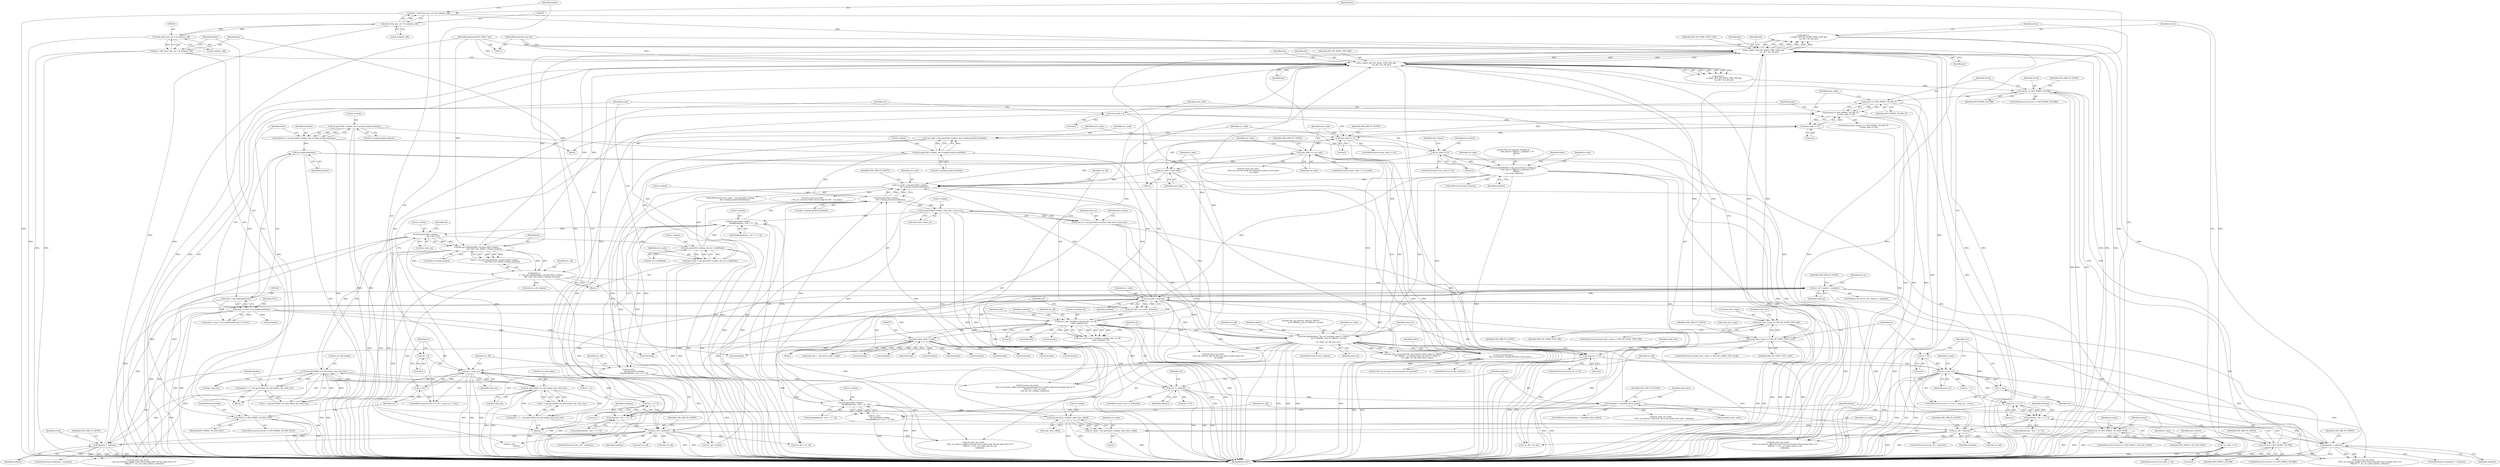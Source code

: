 digraph "0_sleuthkit_114cd3d0aac8bd1aeaf4b33840feb0163d342d5b@integer" {
"1000626" [label="(Call,retval =\n                    a_cb(hfs, HFS_BT_NODE_TYPE_LEAF, key,\n                    cur_off + rec_off, ptr))"];
"1000628" [label="(Call,a_cb(hfs, HFS_BT_NODE_TYPE_LEAF, key,\n                    cur_off + rec_off, ptr))"];
"1000401" [label="(Call,a_cb(hfs, HFS_BT_NODE_TYPE_IDX, key,\n                    cur_off + rec_off, ptr))"];
"1000438" [label="(Call,hfs_get_idxkeylen(hfs, tsk_getu16(fs->endian,\n                            key->key_len), &(hfs->catalog_header)))"];
"1000113" [label="(MethodParameterIn,HFS_INFO * hfs)"];
"1000440" [label="(Call,tsk_getu16(fs->endian,\n                            key->key_len))"];
"1000328" [label="(Call,tsk_getu16(fs->endian,\n                    &node[nodesize - (rec + 1) * 2]))"];
"1000274" [label="(Call,tsk_getu16(fs->endian, node_desc->num_rec))"];
"1000201" [label="(Call,tsk_getu32(fs->endian,\n                hfs->catalog_header.totalNodes))"];
"1000156" [label="(Call,tsk_getu32(fs->endian, hfs->catalog_header.rootNode))"];
"1000134" [label="(Call,tsk_getu16(fs->endian, hfs->catalog_header.nodesize))"];
"1000555" [label="(Call,tsk_getu16(fs->endian,\n                    &node[nodesize - (rec + 1) * 2]))"];
"1000486" [label="(Call,tsk_getu32(fs->endian, idx_rec->childNode))"];
"1000666" [label="(Call,tsk_getu32(fs->endian, node_desc->flink))"];
"1000373" [label="(Call,tsk_getu16(hfs->fs_info.endian, key->key_len))"];
"1000600" [label="(Call,tsk_getu16(hfs->fs_info.endian, key->key_len))"];
"1000301" [label="(Call,node_desc->type == HFS_BT_NODE_TYPE_IDX)"];
"1000532" [label="(Call,node_desc->type == HFS_BT_NODE_TYPE_LEAF)"];
"1000361" [label="(Call,key = (hfs_btree_key_cat *) & node[rec_off])"];
"1000363" [label="(Call,(hfs_btree_key_cat *) & node[rec_off])"];
"1000590" [label="(Call,(hfs_btree_key_cat *) & node[rec_off])"];
"1000283" [label="(Call,tsk_fprintf(stderr, \"hfs_cat_traverse: node %\" PRIu32\n                \" @ %\" PRIu64 \" has %\" PRIu16 \" records\n\",\n                cur_node, cur_off, num_rec))"];
"1000181" [label="(Call,tsk_fprintf(stderr, \"hfs_cat_traverse: starting at \"\n            \"root node %\" PRIu32 \"; nodesize = %\"\n            PRIu16 \"\n\", cur_node, nodesize))"];
"1000166" [label="(Call,cur_node == 0)"];
"1000154" [label="(Call,cur_node = tsk_getu32(fs->endian, hfs->catalog_header.rootNode))"];
"1000149" [label="(Call,tsk_malloc(nodesize))"];
"1000132" [label="(Call,nodesize = tsk_getu16(fs->endian, hfs->catalog_header.nodesize))"];
"1000683" [label="(Call,tsk_fprintf(stderr,\n                        \"hfs_cat_traverse: moving forward to next leaf\"))"];
"1000222" [label="(Call,cur_node * nodesize)"];
"1000199" [label="(Call,cur_node > tsk_getu32(fs->endian,\n                hfs->catalog_header.totalNodes))"];
"1000527" [label="(Call,cur_node = next_node)"];
"1000514" [label="(Call,next_node == cur_node)"];
"1000500" [label="(Call,next_node == 0)"];
"1000308" [label="(Call,next_node = 0)"];
"1000428" [label="(Call,next_node == 0)"];
"1000484" [label="(Call,next_node = tsk_getu32(fs->endian, idx_rec->childNode))"];
"1000674" [label="(Call,cur_node == 0)"];
"1000664" [label="(Call,cur_node = tsk_getu32(fs->endian, node_desc->flink))"];
"1000253" [label="(Call,nodesize < sizeof(hfs_btree_node))"];
"1000236" [label="(Call,cnt != nodesize)"];
"1000225" [label="(Call,cnt = tsk_fs_attr_read(hfs->catalog_attr, cur_off,\n            node, nodesize, 0))"];
"1000227" [label="(Call,tsk_fs_attr_read(hfs->catalog_attr, cur_off,\n            node, nodesize, 0))"];
"1000220" [label="(Call,cur_off = cur_node * nodesize)"];
"1000145" [label="(Call,node = (char *) tsk_malloc(nodesize))"];
"1000147" [label="(Call,(char *) tsk_malloc(nodesize))"];
"1000269" [label="(Call,(hfs_btree_node *) node)"];
"1000610" [label="(Call,(keylen) > nodesize)"];
"1000596" [label="(Call,keylen = 2 + tsk_getu16(hfs->fs_info.endian, key->key_len))"];
"1000570" [label="(Call,rec_off > nodesize)"];
"1000553" [label="(Call,rec_off =\n                    tsk_getu16(fs->endian,\n                    &node[nodesize - (rec + 1) * 2]))"];
"1000562" [label="(Call,nodesize - (rec + 1) * 2)"];
"1000564" [label="(Call,(rec + 1) * 2)"];
"1000543" [label="(Call,rec < num_rec)"];
"1000546" [label="(Call,++rec)"];
"1000540" [label="(Call,rec = 0)"];
"1000290" [label="(Call,num_rec == 0)"];
"1000272" [label="(Call,num_rec = tsk_getu16(fs->endian, node_desc->num_rec))"];
"1000452" [label="(Call,rec_off + keylen > nodesize)"];
"1000343" [label="(Call,rec_off > nodesize)"];
"1000326" [label="(Call,rec_off =\n                    tsk_getu16(fs->endian,\n                    &node[nodesize - (rec + 1) * 2]))"];
"1000335" [label="(Call,nodesize - (rec + 1) * 2)"];
"1000383" [label="(Call,(keylen) > nodesize)"];
"1000369" [label="(Call,keylen = 2 + tsk_getu16(hfs->fs_info.endian, key->key_len))"];
"1000337" [label="(Call,(rec + 1) * 2)"];
"1000316" [label="(Call,rec < num_rec)"];
"1000319" [label="(Call,++rec)"];
"1000313" [label="(Call,rec = 0)"];
"1000434" [label="(Call,keylen =\n                        2 + hfs_get_idxkeylen(hfs, tsk_getu16(fs->endian,\n                            key->key_len), &(hfs->catalog_header)))"];
"1000115" [label="(MethodParameterIn,void *ptr)"];
"1000588" [label="(Call,key = (hfs_btree_key_cat *) & node[rec_off])"];
"1000637" [label="(Call,retval == HFS_BTREE_CB_LEAF_STOP)"];
"1000647" [label="(Call,retval == HFS_BTREE_CB_ERR)"];
"1000410" [label="(Call,retval == HFS_BTREE_CB_ERR)"];
"1000425" [label="(Call,retval == HFS_BTREE_CB_IDX_LT)"];
"1000424" [label="(Call,(retval == HFS_BTREE_CB_IDX_LT)\n                    || (next_node == 0))"];
"1000494" [label="(Call,retval == HFS_BTREE_CB_IDX_EQGT)"];
"1000205" [label="(Call,hfs->catalog_header.totalNodes)"];
"1000637" [label="(Call,retval == HFS_BTREE_CB_LEAF_STOP)"];
"1000661" [label="(Identifier,is_done)"];
"1000287" [label="(Identifier,cur_off)"];
"1000600" [label="(Call,tsk_getu16(hfs->fs_info.endian, key->key_len))"];
"1000592" [label="(Call,& node[rec_off])"];
"1000570" [label="(Call,rec_off > nodesize)"];
"1000333" [label="(Call,node[nodesize - (rec + 1) * 2])"];
"1000227" [label="(Call,tsk_fs_attr_read(hfs->catalog_attr, cur_off,\n            node, nodesize, 0))"];
"1000609" [label="(ControlStructure,if ((keylen) > nodesize))"];
"1000673" [label="(ControlStructure,if (cur_node == 0))"];
"1000316" [label="(Call,rec < num_rec)"];
"1000185" [label="(Identifier,nodesize)"];
"1000440" [label="(Call,tsk_getu16(fs->endian,\n                            key->key_len))"];
"1000369" [label="(Call,keylen = 2 + tsk_getu16(hfs->fs_info.endian, key->key_len))"];
"1000429" [label="(Identifier,next_node)"];
"1000315" [label="(Literal,0)"];
"1000701" [label="(Call,free(node))"];
"1000664" [label="(Call,cur_node = tsk_getu32(fs->endian, node_desc->flink))"];
"1000499" [label="(ControlStructure,if (next_node == 0))"];
"1000615" [label="(Identifier,TSK_ERR_FS_GENFS)"];
"1000425" [label="(Call,retval == HFS_BTREE_CB_IDX_LT)"];
"1000556" [label="(Call,fs->endian)"];
"1000155" [label="(Identifier,cur_node)"];
"1000373" [label="(Call,tsk_getu16(hfs->fs_info.endian, key->key_len))"];
"1000465" [label="(Call,(int) rec_off)"];
"1000345" [label="(Identifier,nodesize)"];
"1000320" [label="(Identifier,rec)"];
"1000542" [label="(Literal,0)"];
"1000328" [label="(Call,tsk_getu16(fs->endian,\n                    &node[nodesize - (rec + 1) * 2]))"];
"1000395" [label="(Call,free(node))"];
"1000667" [label="(Call,fs->endian)"];
"1000562" [label="(Call,nodesize - (rec + 1) * 2)"];
"1000630" [label="(Identifier,HFS_BT_NODE_TYPE_LEAF)"];
"1000543" [label="(Call,rec < num_rec)"];
"1000679" [label="(Identifier,is_done)"];
"1000584" [label="(Call,free(node))"];
"1000357" [label="(Call,free(node))"];
"1000259" [label="(Identifier,TSK_ERR_FS_GENFS)"];
"1000569" [label="(ControlStructure,if (rec_off > nodesize))"];
"1000317" [label="(Identifier,rec)"];
"1000663" [label="(Block,)"];
"1000284" [label="(Identifier,stderr)"];
"1000631" [label="(Identifier,key)"];
"1000628" [label="(Call,a_cb(hfs, HFS_BT_NODE_TYPE_LEAF, key,\n                    cur_off + rec_off, ptr))"];
"1000536" [label="(Identifier,HFS_BT_NODE_TYPE_LEAF)"];
"1000404" [label="(Identifier,key)"];
"1000374" [label="(Call,hfs->fs_info.endian)"];
"1000705" [label="(MethodReturn,RET)"];
"1000305" [label="(Identifier,HFS_BT_NODE_TYPE_IDX)"];
"1000272" [label="(Call,num_rec = tsk_getu16(fs->endian, node_desc->num_rec))"];
"1000281" [label="(ControlStructure,if (tsk_verbose))"];
"1000555" [label="(Call,tsk_getu16(fs->endian,\n                    &node[nodesize - (rec + 1) * 2]))"];
"1000568" [label="(Literal,2)"];
"1000295" [label="(Identifier,TSK_ERR_FS_GENFS)"];
"1000290" [label="(Call,num_rec == 0)"];
"1000363" [label="(Call,(hfs_btree_key_cat *) & node[rec_off])"];
"1000248" [label="(Call,free(node))"];
"1000329" [label="(Call,fs->endian)"];
"1000572" [label="(Identifier,nodesize)"];
"1000646" [label="(ControlStructure,if (retval == HFS_BTREE_CB_ERR))"];
"1000291" [label="(Identifier,num_rec)"];
"1000690" [label="(Call,tsk_error_set_errstr(\"hfs_cat_traverse: btree node %\" PRIu32\n                \" (%\" PRIu64 \") is neither index nor leaf (%\" PRIu8 \")\",\n                cur_node, cur_off, node_desc->type))"];
"1000384" [label="(Identifier,keylen)"];
"1000498" [label="(ControlStructure,break;)"];
"1000385" [label="(Identifier,nodesize)"];
"1000273" [label="(Identifier,num_rec)"];
"1000632" [label="(Call,cur_off + rec_off)"];
"1000191" [label="(Identifier,is_done)"];
"1000547" [label="(Identifier,rec)"];
"1000481" [label="(Call,rec_off +\n                        keylen)"];
"1000147" [label="(Call,(char *) tsk_malloc(nodesize))"];
"1000167" [label="(Identifier,cur_node)"];
"1000157" [label="(Call,fs->endian)"];
"1000423" [label="(ControlStructure,if ((retval == HFS_BTREE_CB_IDX_LT)\n                    || (next_node == 0)))"];
"1000532" [label="(Call,node_desc->type == HFS_BT_NODE_TYPE_LEAF)"];
"1000300" [label="(ControlStructure,if (node_desc->type == HFS_BT_NODE_TYPE_IDX))"];
"1000539" [label="(ControlStructure,for (rec = 0; rec < num_rec; ++rec))"];
"1000529" [label="(Identifier,next_node)"];
"1000154" [label="(Call,cur_node = tsk_getu32(fs->endian, hfs->catalog_header.rootNode))"];
"1000464" [label="(Call,(int) rec_off + keylen)"];
"1000571" [label="(Identifier,rec_off)"];
"1000371" [label="(Call,2 + tsk_getu16(hfs->fs_info.endian, key->key_len))"];
"1000447" [label="(Call,&(hfs->catalog_header))"];
"1000336" [label="(Identifier,nodesize)"];
"1000254" [label="(Identifier,nodesize)"];
"1000676" [label="(Literal,0)"];
"1000548" [label="(Block,)"];
"1000647" [label="(Call,retval == HFS_BTREE_CB_ERR)"];
"1000501" [label="(Identifier,next_node)"];
"1000193" [label="(Block,)"];
"1000401" [label="(Call,a_cb(hfs, HFS_BT_NODE_TYPE_IDX, key,\n                    cur_off + rec_off, ptr))"];
"1000321" [label="(Block,)"];
"1000589" [label="(Identifier,key)"];
"1000689" [label="(Identifier,TSK_ERR_FS_GENFS)"];
"1000182" [label="(Identifier,stderr)"];
"1000565" [label="(Call,rec + 1)"];
"1000451" [label="(ControlStructure,if (rec_off + keylen > nodesize))"];
"1000253" [label="(Call,nodesize < sizeof(hfs_btree_node))"];
"1000441" [label="(Call,fs->endian)"];
"1000361" [label="(Call,key = (hfs_btree_key_cat *) & node[rec_off])"];
"1000236" [label="(Call,cnt != nodesize)"];
"1000682" [label="(Identifier,tsk_verbose)"];
"1000681" [label="(ControlStructure,if (tsk_verbose))"];
"1000527" [label="(Call,cur_node = next_node)"];
"1000296" [label="(Call,free(node))"];
"1000496" [label="(Identifier,HFS_BTREE_CB_IDX_EQGT)"];
"1000342" [label="(ControlStructure,if (rec_off > nodesize))"];
"1000113" [label="(MethodParameterIn,HFS_INFO * hfs)"];
"1000612" [label="(Identifier,nodesize)"];
"1000171" [label="(Identifier,tsk_verbose)"];
"1000225" [label="(Call,cnt = tsk_fs_attr_read(hfs->catalog_attr, cur_off,\n            node, nodesize, 0))"];
"1000622" [label="(Call,free(node))"];
"1000493" [label="(ControlStructure,if (retval == HFS_BTREE_CB_IDX_EQGT))"];
"1000655" [label="(Call,free(node))"];
"1000353" [label="(Call,(int) rec_off)"];
"1000187" [label="(Identifier,is_done)"];
"1000200" [label="(Identifier,cur_node)"];
"1000560" [label="(Call,node[nodesize - (rec + 1) * 2])"];
"1000444" [label="(Call,key->key_len)"];
"1000590" [label="(Call,(hfs_btree_key_cat *) & node[rec_off])"];
"1000642" [label="(Identifier,is_done)"];
"1000383" [label="(Call,(keylen) > nodesize)"];
"1000697" [label="(Call,free(node))"];
"1000267" [label="(Call,node_desc = (hfs_btree_node *) node)"];
"1000348" [label="(Identifier,TSK_ERR_FS_GENFS)"];
"1000635" [label="(Identifier,ptr)"];
"1000288" [label="(Identifier,num_rec)"];
"1000285" [label="(Literal,\"hfs_cat_traverse: node %\" PRIu32\n                \" @ %\" PRIu64 \" has %\" PRIu16 \" records\n\")"];
"1000337" [label="(Call,(rec + 1) * 2)"];
"1000494" [label="(Call,retval == HFS_BTREE_CB_IDX_EQGT)"];
"1000629" [label="(Identifier,hfs)"];
"1000150" [label="(Identifier,nodesize)"];
"1000160" [label="(Call,hfs->catalog_header.rootNode)"];
"1000326" [label="(Call,rec_off =\n                    tsk_getu16(fs->endian,\n                    &node[nodesize - (rec + 1) * 2]))"];
"1000232" [label="(Identifier,node)"];
"1000382" [label="(ControlStructure,if ((keylen) > nodesize))"];
"1000238" [label="(Identifier,nodesize)"];
"1000222" [label="(Call,cur_node * nodesize)"];
"1000165" [label="(ControlStructure,if (cur_node == 0))"];
"1000221" [label="(Identifier,cur_off)"];
"1000597" [label="(Identifier,keylen)"];
"1000199" [label="(Call,cur_node > tsk_getu32(fs->endian,\n                hfs->catalog_header.totalNodes))"];
"1000606" [label="(Call,key->key_len)"];
"1000370" [label="(Identifier,keylen)"];
"1000146" [label="(Identifier,node)"];
"1000341" [label="(Literal,2)"];
"1000255" [label="(Call,sizeof(hfs_btree_node))"];
"1000456" [label="(Identifier,nodesize)"];
"1000431" [label="(Block,)"];
"1000400" [label="(Identifier,retval)"];
"1000649" [label="(Identifier,HFS_BTREE_CB_ERR)"];
"1000554" [label="(Identifier,rec_off)"];
"1000601" [label="(Call,hfs->fs_info.endian)"];
"1000430" [label="(Literal,0)"];
"1000415" [label="(Identifier,TSK_ERR_FS_GENFS)"];
"1000314" [label="(Identifier,rec)"];
"1000502" [label="(Literal,0)"];
"1000675" [label="(Identifier,cur_node)"];
"1000344" [label="(Identifier,rec_off)"];
"1000168" [label="(Literal,0)"];
"1000379" [label="(Call,key->key_len)"];
"1000268" [label="(Identifier,node_desc)"];
"1000553" [label="(Call,rec_off =\n                    tsk_getu16(fs->endian,\n                    &node[nodesize - (rec + 1) * 2]))"];
"1000306" [label="(Block,)"];
"1000670" [label="(Call,node_desc->flink)"];
"1000616" [label="(Call,tsk_error_set_errstr\n                        (\"hfs_cat_traverse: length of key %d in leaf node %d too large (%d vs %\"\n                        PRIu16 \")\", rec, cur_node, keylen, nodesize))"];
"1000274" [label="(Call,tsk_getu16(fs->endian, node_desc->num_rec))"];
"1000234" [label="(Literal,0)"];
"1000533" [label="(Call,node_desc->type)"];
"1000486" [label="(Call,tsk_getu32(fs->endian, idx_rec->childNode))"];
"1000362" [label="(Identifier,key)"];
"1000666" [label="(Call,tsk_getu32(fs->endian, node_desc->flink))"];
"1000402" [label="(Identifier,hfs)"];
"1000610" [label="(Call,(keylen) > nodesize)"];
"1000515" [label="(Identifier,next_node)"];
"1000506" [label="(Call,tsk_error_set_errstr\n                    (\"hfs_cat_traverse: did not find any keys in index node %d\",\n                    cur_node))"];
"1000485" [label="(Identifier,next_node)"];
"1000301" [label="(Call,node_desc->type == HFS_BT_NODE_TYPE_IDX)"];
"1000520" [label="(Call,tsk_error_set_errstr\n                    (\"hfs_cat_traverse: node %d references itself as next node\",\n                    cur_node))"];
"1000226" [label="(Identifier,cnt)"];
"1000327" [label="(Identifier,rec_off)"];
"1000233" [label="(Identifier,nodesize)"];
"1000237" [label="(Identifier,cnt)"];
"1000389" [label="(Call,tsk_error_set_errstr\n                        (\"hfs_cat_traverse: length of key %d in index node %d too large (%d vs %\"\n                        PRIu16 \")\", rec, cur_node, keylen, nodesize))"];
"1000541" [label="(Identifier,rec)"];
"1000241" [label="(Call,cnt >= 0)"];
"1000544" [label="(Identifier,rec)"];
"1000408" [label="(Identifier,ptr)"];
"1000427" [label="(Identifier,HFS_BTREE_CB_IDX_LT)"];
"1000252" [label="(ControlStructure,if (nodesize < sizeof(hfs_btree_node)))"];
"1000145" [label="(Call,node = (char *) tsk_malloc(nodesize))"];
"1000235" [label="(ControlStructure,if (cnt != nodesize))"];
"1000575" [label="(Identifier,TSK_ERR_FS_GENFS)"];
"1000563" [label="(Identifier,nodesize)"];
"1000181" [label="(Call,tsk_fprintf(stderr, \"hfs_cat_traverse: starting at \"\n            \"root node %\" PRIu32 \"; nodesize = %\"\n            PRIu16 \"\n\", cur_node, nodesize))"];
"1000180" [label="(Identifier,tsk_verbose)"];
"1000546" [label="(Call,++rec)"];
"1000454" [label="(Identifier,rec_off)"];
"1000636" [label="(ControlStructure,if (retval == HFS_BTREE_CB_LEAF_STOP))"];
"1000411" [label="(Identifier,retval)"];
"1000335" [label="(Call,nodesize - (rec + 1) * 2)"];
"1000439" [label="(Identifier,hfs)"];
"1000449" [label="(Identifier,hfs)"];
"1000116" [label="(Block,)"];
"1000674" [label="(Call,cur_node == 0)"];
"1000436" [label="(Call,2 + hfs_get_idxkeylen(hfs, tsk_getu16(fs->endian,\n                            key->key_len), &(hfs->catalog_header)))"];
"1000424" [label="(Call,(retval == HFS_BTREE_CB_IDX_LT)\n                    || (next_node == 0))"];
"1000470" [label="(Call,free(node))"];
"1000412" [label="(Identifier,HFS_BTREE_CB_ERR)"];
"1000115" [label="(MethodParameterIn,void *ptr)"];
"1000319" [label="(Call,++rec)"];
"1000198" [label="(ControlStructure,if (cur_node > tsk_getu32(fs->endian,\n                hfs->catalog_header.totalNodes)))"];
"1000231" [label="(Identifier,cur_off)"];
"1000564" [label="(Call,(rec + 1) * 2)"];
"1000343" [label="(Call,rec_off > nodesize)"];
"1000286" [label="(Identifier,cur_node)"];
"1000495" [label="(Identifier,retval)"];
"1000639" [label="(Identifier,HFS_BTREE_CB_LEAF_STOP)"];
"1000665" [label="(Identifier,cur_node)"];
"1000338" [label="(Call,rec + 1)"];
"1000349" [label="(Call,tsk_error_set_errstr\n                        (\"hfs_cat_traverse: offset of record %d in index node %d too large (%d vs %\"\n                        PRIu16 \")\", rec, cur_node, (int) rec_off,\n                        nodesize))"];
"1000580" [label="(Call,(int) rec_off)"];
"1000490" [label="(Call,idx_rec->childNode)"];
"1000683" [label="(Call,tsk_fprintf(stderr,\n                        \"hfs_cat_traverse: moving forward to next leaf\"))"];
"1000519" [label="(Identifier,TSK_ERR_FS_GENFS)"];
"1000312" [label="(ControlStructure,for (rec = 0; rec < num_rec; ++rec))"];
"1000403" [label="(Identifier,HFS_BT_NODE_TYPE_IDX)"];
"1000531" [label="(ControlStructure,if (node_desc->type == HFS_BT_NODE_TYPE_LEAF))"];
"1000434" [label="(Call,keylen =\n                        2 + hfs_get_idxkeylen(hfs, tsk_getu16(fs->endian,\n                            key->key_len), &(hfs->catalog_header)))"];
"1000598" [label="(Call,2 + tsk_getu16(hfs->fs_info.endian, key->key_len))"];
"1000418" [label="(Call,free(node))"];
"1000135" [label="(Call,fs->endian)"];
"1000201" [label="(Call,tsk_getu32(fs->endian,\n                hfs->catalog_header.totalNodes))"];
"1000220" [label="(Call,cur_off = cur_node * nodesize)"];
"1000399" [label="(Call,retval =\n                    a_cb(hfs, HFS_BT_NODE_TYPE_IDX, key,\n                    cur_off + rec_off, ptr))"];
"1000260" [label="(Call,tsk_error_set_errstr\n            (\"hfs_cat_traverse: Node size %d is too small to be valid\", nodesize))"];
"1000269" [label="(Call,(hfs_btree_node *) node)"];
"1000228" [label="(Call,hfs->catalog_attr)"];
"1000282" [label="(Identifier,tsk_verbose)"];
"1000138" [label="(Call,hfs->catalog_header.nodesize)"];
"1000459" [label="(Identifier,TSK_ERR_FS_GENFS)"];
"1000438" [label="(Call,hfs_get_idxkeylen(hfs, tsk_getu16(fs->endian,\n                            key->key_len), &(hfs->catalog_header)))"];
"1000309" [label="(Identifier,next_node)"];
"1000528" [label="(Identifier,cur_node)"];
"1000175" [label="(Call,free(node))"];
"1000410" [label="(Call,retval == HFS_BTREE_CB_ERR)"];
"1000516" [label="(Identifier,cur_node)"];
"1000275" [label="(Call,fs->endian)"];
"1000638" [label="(Identifier,retval)"];
"1000278" [label="(Call,node_desc->num_rec)"];
"1000559" [label="(Call,&node[nodesize - (rec + 1) * 2])"];
"1000365" [label="(Call,& node[rec_off])"];
"1000149" [label="(Call,tsk_malloc(nodesize))"];
"1000318" [label="(Identifier,num_rec)"];
"1000426" [label="(Identifier,retval)"];
"1000302" [label="(Call,node_desc->type)"];
"1000216" [label="(Call,free(node))"];
"1000179" [label="(ControlStructure,if (tsk_verbose))"];
"1000475" [label="(Identifier,idx_rec)"];
"1000409" [label="(ControlStructure,if (retval == HFS_BTREE_CB_ERR))"];
"1000224" [label="(Identifier,nodesize)"];
"1000588" [label="(Call,key = (hfs_btree_key_cat *) & node[rec_off])"];
"1000271" [label="(Identifier,node)"];
"1000453" [label="(Call,rec_off + keylen)"];
"1000166" [label="(Call,cur_node == 0)"];
"1000685" [label="(Literal,\"hfs_cat_traverse: moving forward to next leaf\")"];
"1000202" [label="(Call,fs->endian)"];
"1000627" [label="(Identifier,retval)"];
"1000514" [label="(Call,next_node == cur_node)"];
"1000213" [label="(Call,tsk_error_set_errstr\n                (\"hfs_cat_traverse: Node %d too large for file\", cur_node))"];
"1000545" [label="(Identifier,num_rec)"];
"1000405" [label="(Call,cur_off + rec_off)"];
"1000308" [label="(Call,next_node = 0)"];
"1000684" [label="(Identifier,stderr)"];
"1000151" [label="(Identifier,NULL)"];
"1000313" [label="(Call,rec = 0)"];
"1000435" [label="(Identifier,keylen)"];
"1000388" [label="(Identifier,TSK_ERR_FS_GENFS)"];
"1000242" [label="(Identifier,cnt)"];
"1000144" [label="(Call,(node = (char *) tsk_malloc(nodesize)) == NULL)"];
"1000596" [label="(Call,keylen = 2 + tsk_getu16(hfs->fs_info.endian, key->key_len))"];
"1000289" [label="(ControlStructure,if (num_rec == 0))"];
"1000534" [label="(Identifier,node_desc)"];
"1000428" [label="(Call,next_node == 0)"];
"1000132" [label="(Call,nodesize = tsk_getu16(fs->endian, hfs->catalog_header.nodesize))"];
"1000212" [label="(Identifier,TSK_ERR_FS_GENFS)"];
"1000487" [label="(Call,fs->endian)"];
"1000292" [label="(Literal,0)"];
"1000648" [label="(Identifier,retval)"];
"1000540" [label="(Call,rec = 0)"];
"1000460" [label="(Call,tsk_error_set_errstr\n                            (\"hfs_cat_traverse: offset of record and keylength %d in index node %d too large (%d vs %\"\n                            PRIu16 \")\", rec, cur_node,\n                            (int) rec_off + keylen, nodesize))"];
"1000505" [label="(Identifier,TSK_ERR_FS_GENFS)"];
"1000332" [label="(Call,&node[nodesize - (rec + 1) * 2])"];
"1000310" [label="(Literal,0)"];
"1000156" [label="(Call,tsk_getu32(fs->endian, hfs->catalog_header.rootNode))"];
"1000303" [label="(Identifier,node_desc)"];
"1000500" [label="(Call,next_node == 0)"];
"1000283" [label="(Call,tsk_fprintf(stderr, \"hfs_cat_traverse: node %\" PRIu32\n                \" @ %\" PRIu64 \" has %\" PRIu16 \" records\n\",\n                cur_node, cur_off, num_rec))"];
"1000263" [label="(Call,free(node))"];
"1000184" [label="(Identifier,cur_node)"];
"1000133" [label="(Identifier,nodesize)"];
"1000223" [label="(Identifier,cur_node)"];
"1000484" [label="(Call,next_node = tsk_getu32(fs->endian, idx_rec->childNode))"];
"1000626" [label="(Call,retval =\n                    a_cb(hfs, HFS_BT_NODE_TYPE_LEAF, key,\n                    cur_off + rec_off, ptr))"];
"1000576" [label="(Call,tsk_error_set_errstr\n                        (\"hfs_cat_traverse: offset of record %d in leaf node %d too large (%d vs %\"\n                        PRIu16 \")\", rec, cur_node, (int) rec_off,\n                        nodesize))"];
"1000183" [label="(Literal,\"hfs_cat_traverse: starting at \"\n            \"root node %\" PRIu32 \"; nodesize = %\"\n            PRIu16 \"\n\")"];
"1000134" [label="(Call,tsk_getu16(fs->endian, hfs->catalog_header.nodesize))"];
"1000611" [label="(Identifier,keylen)"];
"1000513" [label="(ControlStructure,if (next_node == cur_node))"];
"1000452" [label="(Call,rec_off + keylen > nodesize)"];
"1000652" [label="(Identifier,TSK_ERR_FS_GENFS)"];
"1000626" -> "1000548"  [label="AST: "];
"1000626" -> "1000628"  [label="CFG: "];
"1000627" -> "1000626"  [label="AST: "];
"1000628" -> "1000626"  [label="AST: "];
"1000638" -> "1000626"  [label="CFG: "];
"1000626" -> "1000705"  [label="DDG: "];
"1000628" -> "1000626"  [label="DDG: "];
"1000628" -> "1000626"  [label="DDG: "];
"1000628" -> "1000626"  [label="DDG: "];
"1000628" -> "1000626"  [label="DDG: "];
"1000628" -> "1000626"  [label="DDG: "];
"1000626" -> "1000637"  [label="DDG: "];
"1000628" -> "1000635"  [label="CFG: "];
"1000629" -> "1000628"  [label="AST: "];
"1000630" -> "1000628"  [label="AST: "];
"1000631" -> "1000628"  [label="AST: "];
"1000632" -> "1000628"  [label="AST: "];
"1000635" -> "1000628"  [label="AST: "];
"1000628" -> "1000705"  [label="DDG: "];
"1000628" -> "1000705"  [label="DDG: "];
"1000628" -> "1000705"  [label="DDG: "];
"1000628" -> "1000705"  [label="DDG: "];
"1000628" -> "1000705"  [label="DDG: "];
"1000628" -> "1000401"  [label="DDG: "];
"1000628" -> "1000401"  [label="DDG: "];
"1000628" -> "1000532"  [label="DDG: "];
"1000401" -> "1000628"  [label="DDG: "];
"1000401" -> "1000628"  [label="DDG: "];
"1000438" -> "1000628"  [label="DDG: "];
"1000113" -> "1000628"  [label="DDG: "];
"1000532" -> "1000628"  [label="DDG: "];
"1000588" -> "1000628"  [label="DDG: "];
"1000283" -> "1000628"  [label="DDG: "];
"1000227" -> "1000628"  [label="DDG: "];
"1000570" -> "1000628"  [label="DDG: "];
"1000115" -> "1000628"  [label="DDG: "];
"1000401" -> "1000399"  [label="AST: "];
"1000401" -> "1000408"  [label="CFG: "];
"1000402" -> "1000401"  [label="AST: "];
"1000403" -> "1000401"  [label="AST: "];
"1000404" -> "1000401"  [label="AST: "];
"1000405" -> "1000401"  [label="AST: "];
"1000408" -> "1000401"  [label="AST: "];
"1000399" -> "1000401"  [label="CFG: "];
"1000401" -> "1000705"  [label="DDG: "];
"1000401" -> "1000705"  [label="DDG: "];
"1000401" -> "1000705"  [label="DDG: "];
"1000401" -> "1000705"  [label="DDG: "];
"1000401" -> "1000705"  [label="DDG: "];
"1000401" -> "1000301"  [label="DDG: "];
"1000401" -> "1000399"  [label="DDG: "];
"1000401" -> "1000399"  [label="DDG: "];
"1000401" -> "1000399"  [label="DDG: "];
"1000401" -> "1000399"  [label="DDG: "];
"1000401" -> "1000399"  [label="DDG: "];
"1000438" -> "1000401"  [label="DDG: "];
"1000113" -> "1000401"  [label="DDG: "];
"1000301" -> "1000401"  [label="DDG: "];
"1000361" -> "1000401"  [label="DDG: "];
"1000283" -> "1000401"  [label="DDG: "];
"1000227" -> "1000401"  [label="DDG: "];
"1000343" -> "1000401"  [label="DDG: "];
"1000115" -> "1000401"  [label="DDG: "];
"1000401" -> "1000438"  [label="DDG: "];
"1000438" -> "1000436"  [label="AST: "];
"1000438" -> "1000447"  [label="CFG: "];
"1000439" -> "1000438"  [label="AST: "];
"1000440" -> "1000438"  [label="AST: "];
"1000447" -> "1000438"  [label="AST: "];
"1000436" -> "1000438"  [label="CFG: "];
"1000438" -> "1000705"  [label="DDG: "];
"1000438" -> "1000705"  [label="DDG: "];
"1000438" -> "1000705"  [label="DDG: "];
"1000438" -> "1000434"  [label="DDG: "];
"1000438" -> "1000434"  [label="DDG: "];
"1000438" -> "1000434"  [label="DDG: "];
"1000438" -> "1000436"  [label="DDG: "];
"1000438" -> "1000436"  [label="DDG: "];
"1000438" -> "1000436"  [label="DDG: "];
"1000113" -> "1000438"  [label="DDG: "];
"1000440" -> "1000438"  [label="DDG: "];
"1000440" -> "1000438"  [label="DDG: "];
"1000113" -> "1000112"  [label="AST: "];
"1000113" -> "1000705"  [label="DDG: "];
"1000440" -> "1000444"  [label="CFG: "];
"1000441" -> "1000440"  [label="AST: "];
"1000444" -> "1000440"  [label="AST: "];
"1000449" -> "1000440"  [label="CFG: "];
"1000440" -> "1000705"  [label="DDG: "];
"1000440" -> "1000705"  [label="DDG: "];
"1000440" -> "1000373"  [label="DDG: "];
"1000328" -> "1000440"  [label="DDG: "];
"1000373" -> "1000440"  [label="DDG: "];
"1000440" -> "1000486"  [label="DDG: "];
"1000440" -> "1000600"  [label="DDG: "];
"1000328" -> "1000326"  [label="AST: "];
"1000328" -> "1000332"  [label="CFG: "];
"1000329" -> "1000328"  [label="AST: "];
"1000332" -> "1000328"  [label="AST: "];
"1000326" -> "1000328"  [label="CFG: "];
"1000328" -> "1000705"  [label="DDG: "];
"1000328" -> "1000705"  [label="DDG: "];
"1000328" -> "1000201"  [label="DDG: "];
"1000328" -> "1000326"  [label="DDG: "];
"1000328" -> "1000326"  [label="DDG: "];
"1000274" -> "1000328"  [label="DDG: "];
"1000486" -> "1000328"  [label="DDG: "];
"1000555" -> "1000328"  [label="DDG: "];
"1000328" -> "1000555"  [label="DDG: "];
"1000274" -> "1000272"  [label="AST: "];
"1000274" -> "1000278"  [label="CFG: "];
"1000275" -> "1000274"  [label="AST: "];
"1000278" -> "1000274"  [label="AST: "];
"1000272" -> "1000274"  [label="CFG: "];
"1000274" -> "1000705"  [label="DDG: "];
"1000274" -> "1000705"  [label="DDG: "];
"1000274" -> "1000201"  [label="DDG: "];
"1000274" -> "1000272"  [label="DDG: "];
"1000274" -> "1000272"  [label="DDG: "];
"1000201" -> "1000274"  [label="DDG: "];
"1000274" -> "1000555"  [label="DDG: "];
"1000274" -> "1000666"  [label="DDG: "];
"1000201" -> "1000199"  [label="AST: "];
"1000201" -> "1000205"  [label="CFG: "];
"1000202" -> "1000201"  [label="AST: "];
"1000205" -> "1000201"  [label="AST: "];
"1000199" -> "1000201"  [label="CFG: "];
"1000201" -> "1000705"  [label="DDG: "];
"1000201" -> "1000705"  [label="DDG: "];
"1000201" -> "1000199"  [label="DDG: "];
"1000201" -> "1000199"  [label="DDG: "];
"1000156" -> "1000201"  [label="DDG: "];
"1000555" -> "1000201"  [label="DDG: "];
"1000486" -> "1000201"  [label="DDG: "];
"1000666" -> "1000201"  [label="DDG: "];
"1000156" -> "1000154"  [label="AST: "];
"1000156" -> "1000160"  [label="CFG: "];
"1000157" -> "1000156"  [label="AST: "];
"1000160" -> "1000156"  [label="AST: "];
"1000154" -> "1000156"  [label="CFG: "];
"1000156" -> "1000705"  [label="DDG: "];
"1000156" -> "1000705"  [label="DDG: "];
"1000156" -> "1000154"  [label="DDG: "];
"1000156" -> "1000154"  [label="DDG: "];
"1000134" -> "1000156"  [label="DDG: "];
"1000134" -> "1000132"  [label="AST: "];
"1000134" -> "1000138"  [label="CFG: "];
"1000135" -> "1000134"  [label="AST: "];
"1000138" -> "1000134"  [label="AST: "];
"1000132" -> "1000134"  [label="CFG: "];
"1000134" -> "1000705"  [label="DDG: "];
"1000134" -> "1000705"  [label="DDG: "];
"1000134" -> "1000132"  [label="DDG: "];
"1000134" -> "1000132"  [label="DDG: "];
"1000555" -> "1000553"  [label="AST: "];
"1000555" -> "1000559"  [label="CFG: "];
"1000556" -> "1000555"  [label="AST: "];
"1000559" -> "1000555"  [label="AST: "];
"1000553" -> "1000555"  [label="CFG: "];
"1000555" -> "1000705"  [label="DDG: "];
"1000555" -> "1000705"  [label="DDG: "];
"1000555" -> "1000553"  [label="DDG: "];
"1000555" -> "1000553"  [label="DDG: "];
"1000555" -> "1000666"  [label="DDG: "];
"1000486" -> "1000484"  [label="AST: "];
"1000486" -> "1000490"  [label="CFG: "];
"1000487" -> "1000486"  [label="AST: "];
"1000490" -> "1000486"  [label="AST: "];
"1000484" -> "1000486"  [label="CFG: "];
"1000486" -> "1000705"  [label="DDG: "];
"1000486" -> "1000705"  [label="DDG: "];
"1000486" -> "1000484"  [label="DDG: "];
"1000486" -> "1000484"  [label="DDG: "];
"1000666" -> "1000664"  [label="AST: "];
"1000666" -> "1000670"  [label="CFG: "];
"1000667" -> "1000666"  [label="AST: "];
"1000670" -> "1000666"  [label="AST: "];
"1000664" -> "1000666"  [label="CFG: "];
"1000666" -> "1000705"  [label="DDG: "];
"1000666" -> "1000705"  [label="DDG: "];
"1000666" -> "1000664"  [label="DDG: "];
"1000666" -> "1000664"  [label="DDG: "];
"1000373" -> "1000371"  [label="AST: "];
"1000373" -> "1000379"  [label="CFG: "];
"1000374" -> "1000373"  [label="AST: "];
"1000379" -> "1000373"  [label="AST: "];
"1000371" -> "1000373"  [label="CFG: "];
"1000373" -> "1000705"  [label="DDG: "];
"1000373" -> "1000705"  [label="DDG: "];
"1000373" -> "1000369"  [label="DDG: "];
"1000373" -> "1000369"  [label="DDG: "];
"1000373" -> "1000371"  [label="DDG: "];
"1000373" -> "1000371"  [label="DDG: "];
"1000600" -> "1000373"  [label="DDG: "];
"1000600" -> "1000373"  [label="DDG: "];
"1000373" -> "1000600"  [label="DDG: "];
"1000373" -> "1000600"  [label="DDG: "];
"1000600" -> "1000598"  [label="AST: "];
"1000600" -> "1000606"  [label="CFG: "];
"1000601" -> "1000600"  [label="AST: "];
"1000606" -> "1000600"  [label="AST: "];
"1000598" -> "1000600"  [label="CFG: "];
"1000600" -> "1000705"  [label="DDG: "];
"1000600" -> "1000705"  [label="DDG: "];
"1000600" -> "1000596"  [label="DDG: "];
"1000600" -> "1000596"  [label="DDG: "];
"1000600" -> "1000598"  [label="DDG: "];
"1000600" -> "1000598"  [label="DDG: "];
"1000301" -> "1000300"  [label="AST: "];
"1000301" -> "1000305"  [label="CFG: "];
"1000302" -> "1000301"  [label="AST: "];
"1000305" -> "1000301"  [label="AST: "];
"1000309" -> "1000301"  [label="CFG: "];
"1000534" -> "1000301"  [label="CFG: "];
"1000301" -> "1000705"  [label="DDG: "];
"1000301" -> "1000705"  [label="DDG: "];
"1000301" -> "1000705"  [label="DDG: "];
"1000532" -> "1000301"  [label="DDG: "];
"1000301" -> "1000532"  [label="DDG: "];
"1000532" -> "1000531"  [label="AST: "];
"1000532" -> "1000536"  [label="CFG: "];
"1000533" -> "1000532"  [label="AST: "];
"1000536" -> "1000532"  [label="AST: "];
"1000541" -> "1000532"  [label="CFG: "];
"1000689" -> "1000532"  [label="CFG: "];
"1000532" -> "1000705"  [label="DDG: "];
"1000532" -> "1000705"  [label="DDG: "];
"1000532" -> "1000705"  [label="DDG: "];
"1000532" -> "1000690"  [label="DDG: "];
"1000361" -> "1000321"  [label="AST: "];
"1000361" -> "1000363"  [label="CFG: "];
"1000362" -> "1000361"  [label="AST: "];
"1000363" -> "1000361"  [label="AST: "];
"1000370" -> "1000361"  [label="CFG: "];
"1000361" -> "1000705"  [label="DDG: "];
"1000361" -> "1000705"  [label="DDG: "];
"1000363" -> "1000361"  [label="DDG: "];
"1000363" -> "1000365"  [label="CFG: "];
"1000364" -> "1000363"  [label="AST: "];
"1000365" -> "1000363"  [label="AST: "];
"1000363" -> "1000705"  [label="DDG: "];
"1000590" -> "1000363"  [label="DDG: "];
"1000363" -> "1000590"  [label="DDG: "];
"1000590" -> "1000588"  [label="AST: "];
"1000590" -> "1000592"  [label="CFG: "];
"1000591" -> "1000590"  [label="AST: "];
"1000592" -> "1000590"  [label="AST: "];
"1000588" -> "1000590"  [label="CFG: "];
"1000590" -> "1000705"  [label="DDG: "];
"1000590" -> "1000588"  [label="DDG: "];
"1000283" -> "1000281"  [label="AST: "];
"1000283" -> "1000288"  [label="CFG: "];
"1000284" -> "1000283"  [label="AST: "];
"1000285" -> "1000283"  [label="AST: "];
"1000286" -> "1000283"  [label="AST: "];
"1000287" -> "1000283"  [label="AST: "];
"1000288" -> "1000283"  [label="AST: "];
"1000291" -> "1000283"  [label="CFG: "];
"1000283" -> "1000705"  [label="DDG: "];
"1000283" -> "1000705"  [label="DDG: "];
"1000283" -> "1000705"  [label="DDG: "];
"1000283" -> "1000705"  [label="DDG: "];
"1000283" -> "1000199"  [label="DDG: "];
"1000181" -> "1000283"  [label="DDG: "];
"1000683" -> "1000283"  [label="DDG: "];
"1000222" -> "1000283"  [label="DDG: "];
"1000227" -> "1000283"  [label="DDG: "];
"1000272" -> "1000283"  [label="DDG: "];
"1000283" -> "1000290"  [label="DDG: "];
"1000283" -> "1000349"  [label="DDG: "];
"1000283" -> "1000389"  [label="DDG: "];
"1000283" -> "1000405"  [label="DDG: "];
"1000283" -> "1000460"  [label="DDG: "];
"1000283" -> "1000506"  [label="DDG: "];
"1000283" -> "1000514"  [label="DDG: "];
"1000283" -> "1000576"  [label="DDG: "];
"1000283" -> "1000616"  [label="DDG: "];
"1000283" -> "1000632"  [label="DDG: "];
"1000283" -> "1000683"  [label="DDG: "];
"1000283" -> "1000690"  [label="DDG: "];
"1000283" -> "1000690"  [label="DDG: "];
"1000181" -> "1000179"  [label="AST: "];
"1000181" -> "1000185"  [label="CFG: "];
"1000182" -> "1000181"  [label="AST: "];
"1000183" -> "1000181"  [label="AST: "];
"1000184" -> "1000181"  [label="AST: "];
"1000185" -> "1000181"  [label="AST: "];
"1000187" -> "1000181"  [label="CFG: "];
"1000181" -> "1000705"  [label="DDG: "];
"1000181" -> "1000705"  [label="DDG: "];
"1000181" -> "1000705"  [label="DDG: "];
"1000181" -> "1000705"  [label="DDG: "];
"1000166" -> "1000181"  [label="DDG: "];
"1000149" -> "1000181"  [label="DDG: "];
"1000181" -> "1000199"  [label="DDG: "];
"1000181" -> "1000222"  [label="DDG: "];
"1000181" -> "1000683"  [label="DDG: "];
"1000166" -> "1000165"  [label="AST: "];
"1000166" -> "1000168"  [label="CFG: "];
"1000167" -> "1000166"  [label="AST: "];
"1000168" -> "1000166"  [label="AST: "];
"1000171" -> "1000166"  [label="CFG: "];
"1000180" -> "1000166"  [label="CFG: "];
"1000166" -> "1000705"  [label="DDG: "];
"1000166" -> "1000705"  [label="DDG: "];
"1000154" -> "1000166"  [label="DDG: "];
"1000166" -> "1000199"  [label="DDG: "];
"1000154" -> "1000116"  [label="AST: "];
"1000155" -> "1000154"  [label="AST: "];
"1000167" -> "1000154"  [label="CFG: "];
"1000154" -> "1000705"  [label="DDG: "];
"1000149" -> "1000147"  [label="AST: "];
"1000149" -> "1000150"  [label="CFG: "];
"1000150" -> "1000149"  [label="AST: "];
"1000147" -> "1000149"  [label="CFG: "];
"1000149" -> "1000705"  [label="DDG: "];
"1000149" -> "1000147"  [label="DDG: "];
"1000132" -> "1000149"  [label="DDG: "];
"1000149" -> "1000222"  [label="DDG: "];
"1000132" -> "1000116"  [label="AST: "];
"1000133" -> "1000132"  [label="AST: "];
"1000146" -> "1000132"  [label="CFG: "];
"1000132" -> "1000705"  [label="DDG: "];
"1000683" -> "1000681"  [label="AST: "];
"1000683" -> "1000685"  [label="CFG: "];
"1000684" -> "1000683"  [label="AST: "];
"1000685" -> "1000683"  [label="AST: "];
"1000191" -> "1000683"  [label="CFG: "];
"1000683" -> "1000705"  [label="DDG: "];
"1000683" -> "1000705"  [label="DDG: "];
"1000222" -> "1000220"  [label="AST: "];
"1000222" -> "1000224"  [label="CFG: "];
"1000223" -> "1000222"  [label="AST: "];
"1000224" -> "1000222"  [label="AST: "];
"1000220" -> "1000222"  [label="CFG: "];
"1000222" -> "1000705"  [label="DDG: "];
"1000222" -> "1000199"  [label="DDG: "];
"1000222" -> "1000220"  [label="DDG: "];
"1000222" -> "1000220"  [label="DDG: "];
"1000199" -> "1000222"  [label="DDG: "];
"1000253" -> "1000222"  [label="DDG: "];
"1000610" -> "1000222"  [label="DDG: "];
"1000452" -> "1000222"  [label="DDG: "];
"1000383" -> "1000222"  [label="DDG: "];
"1000222" -> "1000227"  [label="DDG: "];
"1000222" -> "1000349"  [label="DDG: "];
"1000222" -> "1000389"  [label="DDG: "];
"1000222" -> "1000460"  [label="DDG: "];
"1000222" -> "1000506"  [label="DDG: "];
"1000222" -> "1000514"  [label="DDG: "];
"1000222" -> "1000576"  [label="DDG: "];
"1000222" -> "1000616"  [label="DDG: "];
"1000222" -> "1000690"  [label="DDG: "];
"1000199" -> "1000198"  [label="AST: "];
"1000200" -> "1000199"  [label="AST: "];
"1000212" -> "1000199"  [label="CFG: "];
"1000221" -> "1000199"  [label="CFG: "];
"1000199" -> "1000705"  [label="DDG: "];
"1000199" -> "1000705"  [label="DDG: "];
"1000527" -> "1000199"  [label="DDG: "];
"1000674" -> "1000199"  [label="DDG: "];
"1000199" -> "1000213"  [label="DDG: "];
"1000527" -> "1000306"  [label="AST: "];
"1000527" -> "1000529"  [label="CFG: "];
"1000528" -> "1000527"  [label="AST: "];
"1000529" -> "1000527"  [label="AST: "];
"1000191" -> "1000527"  [label="CFG: "];
"1000527" -> "1000705"  [label="DDG: "];
"1000527" -> "1000705"  [label="DDG: "];
"1000514" -> "1000527"  [label="DDG: "];
"1000514" -> "1000513"  [label="AST: "];
"1000514" -> "1000516"  [label="CFG: "];
"1000515" -> "1000514"  [label="AST: "];
"1000516" -> "1000514"  [label="AST: "];
"1000519" -> "1000514"  [label="CFG: "];
"1000528" -> "1000514"  [label="CFG: "];
"1000514" -> "1000705"  [label="DDG: "];
"1000514" -> "1000705"  [label="DDG: "];
"1000500" -> "1000514"  [label="DDG: "];
"1000514" -> "1000520"  [label="DDG: "];
"1000500" -> "1000499"  [label="AST: "];
"1000500" -> "1000502"  [label="CFG: "];
"1000501" -> "1000500"  [label="AST: "];
"1000502" -> "1000500"  [label="AST: "];
"1000505" -> "1000500"  [label="CFG: "];
"1000515" -> "1000500"  [label="CFG: "];
"1000500" -> "1000705"  [label="DDG: "];
"1000500" -> "1000705"  [label="DDG: "];
"1000500" -> "1000424"  [label="DDG: "];
"1000308" -> "1000500"  [label="DDG: "];
"1000428" -> "1000500"  [label="DDG: "];
"1000484" -> "1000500"  [label="DDG: "];
"1000308" -> "1000306"  [label="AST: "];
"1000308" -> "1000310"  [label="CFG: "];
"1000309" -> "1000308"  [label="AST: "];
"1000310" -> "1000308"  [label="AST: "];
"1000314" -> "1000308"  [label="CFG: "];
"1000308" -> "1000705"  [label="DDG: "];
"1000308" -> "1000428"  [label="DDG: "];
"1000428" -> "1000424"  [label="AST: "];
"1000428" -> "1000430"  [label="CFG: "];
"1000429" -> "1000428"  [label="AST: "];
"1000430" -> "1000428"  [label="AST: "];
"1000424" -> "1000428"  [label="CFG: "];
"1000428" -> "1000705"  [label="DDG: "];
"1000428" -> "1000424"  [label="DDG: "];
"1000428" -> "1000424"  [label="DDG: "];
"1000484" -> "1000428"  [label="DDG: "];
"1000484" -> "1000431"  [label="AST: "];
"1000485" -> "1000484"  [label="AST: "];
"1000495" -> "1000484"  [label="CFG: "];
"1000484" -> "1000705"  [label="DDG: "];
"1000484" -> "1000705"  [label="DDG: "];
"1000674" -> "1000673"  [label="AST: "];
"1000674" -> "1000676"  [label="CFG: "];
"1000675" -> "1000674"  [label="AST: "];
"1000676" -> "1000674"  [label="AST: "];
"1000679" -> "1000674"  [label="CFG: "];
"1000682" -> "1000674"  [label="CFG: "];
"1000674" -> "1000705"  [label="DDG: "];
"1000674" -> "1000705"  [label="DDG: "];
"1000664" -> "1000674"  [label="DDG: "];
"1000664" -> "1000663"  [label="AST: "];
"1000665" -> "1000664"  [label="AST: "];
"1000675" -> "1000664"  [label="CFG: "];
"1000664" -> "1000705"  [label="DDG: "];
"1000253" -> "1000252"  [label="AST: "];
"1000253" -> "1000255"  [label="CFG: "];
"1000254" -> "1000253"  [label="AST: "];
"1000255" -> "1000253"  [label="AST: "];
"1000259" -> "1000253"  [label="CFG: "];
"1000268" -> "1000253"  [label="CFG: "];
"1000253" -> "1000705"  [label="DDG: "];
"1000253" -> "1000705"  [label="DDG: "];
"1000236" -> "1000253"  [label="DDG: "];
"1000253" -> "1000260"  [label="DDG: "];
"1000253" -> "1000335"  [label="DDG: "];
"1000253" -> "1000562"  [label="DDG: "];
"1000236" -> "1000235"  [label="AST: "];
"1000236" -> "1000238"  [label="CFG: "];
"1000237" -> "1000236"  [label="AST: "];
"1000238" -> "1000236"  [label="AST: "];
"1000242" -> "1000236"  [label="CFG: "];
"1000254" -> "1000236"  [label="CFG: "];
"1000236" -> "1000705"  [label="DDG: "];
"1000236" -> "1000705"  [label="DDG: "];
"1000236" -> "1000705"  [label="DDG: "];
"1000225" -> "1000236"  [label="DDG: "];
"1000227" -> "1000236"  [label="DDG: "];
"1000236" -> "1000241"  [label="DDG: "];
"1000225" -> "1000193"  [label="AST: "];
"1000225" -> "1000227"  [label="CFG: "];
"1000226" -> "1000225"  [label="AST: "];
"1000227" -> "1000225"  [label="AST: "];
"1000237" -> "1000225"  [label="CFG: "];
"1000225" -> "1000705"  [label="DDG: "];
"1000227" -> "1000225"  [label="DDG: "];
"1000227" -> "1000225"  [label="DDG: "];
"1000227" -> "1000225"  [label="DDG: "];
"1000227" -> "1000225"  [label="DDG: "];
"1000227" -> "1000225"  [label="DDG: "];
"1000227" -> "1000234"  [label="CFG: "];
"1000228" -> "1000227"  [label="AST: "];
"1000231" -> "1000227"  [label="AST: "];
"1000232" -> "1000227"  [label="AST: "];
"1000233" -> "1000227"  [label="AST: "];
"1000234" -> "1000227"  [label="AST: "];
"1000227" -> "1000705"  [label="DDG: "];
"1000227" -> "1000705"  [label="DDG: "];
"1000220" -> "1000227"  [label="DDG: "];
"1000145" -> "1000227"  [label="DDG: "];
"1000269" -> "1000227"  [label="DDG: "];
"1000227" -> "1000248"  [label="DDG: "];
"1000227" -> "1000263"  [label="DDG: "];
"1000227" -> "1000269"  [label="DDG: "];
"1000227" -> "1000405"  [label="DDG: "];
"1000227" -> "1000632"  [label="DDG: "];
"1000227" -> "1000690"  [label="DDG: "];
"1000220" -> "1000193"  [label="AST: "];
"1000221" -> "1000220"  [label="AST: "];
"1000226" -> "1000220"  [label="CFG: "];
"1000220" -> "1000705"  [label="DDG: "];
"1000145" -> "1000144"  [label="AST: "];
"1000145" -> "1000147"  [label="CFG: "];
"1000146" -> "1000145"  [label="AST: "];
"1000147" -> "1000145"  [label="AST: "];
"1000151" -> "1000145"  [label="CFG: "];
"1000145" -> "1000705"  [label="DDG: "];
"1000145" -> "1000705"  [label="DDG: "];
"1000145" -> "1000144"  [label="DDG: "];
"1000147" -> "1000145"  [label="DDG: "];
"1000145" -> "1000175"  [label="DDG: "];
"1000145" -> "1000216"  [label="DDG: "];
"1000145" -> "1000701"  [label="DDG: "];
"1000148" -> "1000147"  [label="AST: "];
"1000147" -> "1000705"  [label="DDG: "];
"1000147" -> "1000144"  [label="DDG: "];
"1000269" -> "1000267"  [label="AST: "];
"1000269" -> "1000271"  [label="CFG: "];
"1000270" -> "1000269"  [label="AST: "];
"1000271" -> "1000269"  [label="AST: "];
"1000267" -> "1000269"  [label="CFG: "];
"1000269" -> "1000216"  [label="DDG: "];
"1000269" -> "1000267"  [label="DDG: "];
"1000269" -> "1000296"  [label="DDG: "];
"1000269" -> "1000357"  [label="DDG: "];
"1000269" -> "1000395"  [label="DDG: "];
"1000269" -> "1000418"  [label="DDG: "];
"1000269" -> "1000470"  [label="DDG: "];
"1000269" -> "1000584"  [label="DDG: "];
"1000269" -> "1000622"  [label="DDG: "];
"1000269" -> "1000655"  [label="DDG: "];
"1000269" -> "1000697"  [label="DDG: "];
"1000269" -> "1000701"  [label="DDG: "];
"1000610" -> "1000609"  [label="AST: "];
"1000610" -> "1000612"  [label="CFG: "];
"1000611" -> "1000610"  [label="AST: "];
"1000612" -> "1000610"  [label="AST: "];
"1000615" -> "1000610"  [label="CFG: "];
"1000627" -> "1000610"  [label="CFG: "];
"1000610" -> "1000705"  [label="DDG: "];
"1000610" -> "1000705"  [label="DDG: "];
"1000610" -> "1000705"  [label="DDG: "];
"1000610" -> "1000562"  [label="DDG: "];
"1000596" -> "1000610"  [label="DDG: "];
"1000570" -> "1000610"  [label="DDG: "];
"1000610" -> "1000616"  [label="DDG: "];
"1000610" -> "1000616"  [label="DDG: "];
"1000596" -> "1000548"  [label="AST: "];
"1000596" -> "1000598"  [label="CFG: "];
"1000597" -> "1000596"  [label="AST: "];
"1000598" -> "1000596"  [label="AST: "];
"1000611" -> "1000596"  [label="CFG: "];
"1000596" -> "1000705"  [label="DDG: "];
"1000570" -> "1000569"  [label="AST: "];
"1000570" -> "1000572"  [label="CFG: "];
"1000571" -> "1000570"  [label="AST: "];
"1000572" -> "1000570"  [label="AST: "];
"1000575" -> "1000570"  [label="CFG: "];
"1000589" -> "1000570"  [label="CFG: "];
"1000570" -> "1000705"  [label="DDG: "];
"1000570" -> "1000705"  [label="DDG: "];
"1000553" -> "1000570"  [label="DDG: "];
"1000562" -> "1000570"  [label="DDG: "];
"1000570" -> "1000580"  [label="DDG: "];
"1000570" -> "1000576"  [label="DDG: "];
"1000570" -> "1000632"  [label="DDG: "];
"1000553" -> "1000548"  [label="AST: "];
"1000554" -> "1000553"  [label="AST: "];
"1000571" -> "1000553"  [label="CFG: "];
"1000553" -> "1000705"  [label="DDG: "];
"1000562" -> "1000560"  [label="AST: "];
"1000562" -> "1000564"  [label="CFG: "];
"1000563" -> "1000562"  [label="AST: "];
"1000564" -> "1000562"  [label="AST: "];
"1000560" -> "1000562"  [label="CFG: "];
"1000562" -> "1000705"  [label="DDG: "];
"1000564" -> "1000562"  [label="DDG: "];
"1000564" -> "1000562"  [label="DDG: "];
"1000564" -> "1000568"  [label="CFG: "];
"1000565" -> "1000564"  [label="AST: "];
"1000568" -> "1000564"  [label="AST: "];
"1000564" -> "1000705"  [label="DDG: "];
"1000543" -> "1000564"  [label="DDG: "];
"1000543" -> "1000539"  [label="AST: "];
"1000543" -> "1000545"  [label="CFG: "];
"1000544" -> "1000543"  [label="AST: "];
"1000545" -> "1000543"  [label="AST: "];
"1000554" -> "1000543"  [label="CFG: "];
"1000661" -> "1000543"  [label="CFG: "];
"1000543" -> "1000705"  [label="DDG: "];
"1000543" -> "1000705"  [label="DDG: "];
"1000543" -> "1000705"  [label="DDG: "];
"1000546" -> "1000543"  [label="DDG: "];
"1000540" -> "1000543"  [label="DDG: "];
"1000290" -> "1000543"  [label="DDG: "];
"1000543" -> "1000546"  [label="DDG: "];
"1000543" -> "1000565"  [label="DDG: "];
"1000543" -> "1000576"  [label="DDG: "];
"1000543" -> "1000616"  [label="DDG: "];
"1000546" -> "1000539"  [label="AST: "];
"1000546" -> "1000547"  [label="CFG: "];
"1000547" -> "1000546"  [label="AST: "];
"1000544" -> "1000546"  [label="CFG: "];
"1000540" -> "1000539"  [label="AST: "];
"1000540" -> "1000542"  [label="CFG: "];
"1000541" -> "1000540"  [label="AST: "];
"1000542" -> "1000540"  [label="AST: "];
"1000544" -> "1000540"  [label="CFG: "];
"1000290" -> "1000289"  [label="AST: "];
"1000290" -> "1000292"  [label="CFG: "];
"1000291" -> "1000290"  [label="AST: "];
"1000292" -> "1000290"  [label="AST: "];
"1000295" -> "1000290"  [label="CFG: "];
"1000303" -> "1000290"  [label="CFG: "];
"1000290" -> "1000705"  [label="DDG: "];
"1000290" -> "1000705"  [label="DDG: "];
"1000272" -> "1000290"  [label="DDG: "];
"1000290" -> "1000316"  [label="DDG: "];
"1000272" -> "1000193"  [label="AST: "];
"1000273" -> "1000272"  [label="AST: "];
"1000282" -> "1000272"  [label="CFG: "];
"1000272" -> "1000705"  [label="DDG: "];
"1000452" -> "1000451"  [label="AST: "];
"1000452" -> "1000456"  [label="CFG: "];
"1000453" -> "1000452"  [label="AST: "];
"1000456" -> "1000452"  [label="AST: "];
"1000459" -> "1000452"  [label="CFG: "];
"1000475" -> "1000452"  [label="CFG: "];
"1000452" -> "1000705"  [label="DDG: "];
"1000452" -> "1000705"  [label="DDG: "];
"1000452" -> "1000705"  [label="DDG: "];
"1000452" -> "1000335"  [label="DDG: "];
"1000343" -> "1000452"  [label="DDG: "];
"1000434" -> "1000452"  [label="DDG: "];
"1000383" -> "1000452"  [label="DDG: "];
"1000452" -> "1000460"  [label="DDG: "];
"1000343" -> "1000342"  [label="AST: "];
"1000343" -> "1000345"  [label="CFG: "];
"1000344" -> "1000343"  [label="AST: "];
"1000345" -> "1000343"  [label="AST: "];
"1000348" -> "1000343"  [label="CFG: "];
"1000362" -> "1000343"  [label="CFG: "];
"1000343" -> "1000705"  [label="DDG: "];
"1000343" -> "1000705"  [label="DDG: "];
"1000326" -> "1000343"  [label="DDG: "];
"1000335" -> "1000343"  [label="DDG: "];
"1000343" -> "1000353"  [label="DDG: "];
"1000343" -> "1000349"  [label="DDG: "];
"1000343" -> "1000383"  [label="DDG: "];
"1000343" -> "1000405"  [label="DDG: "];
"1000343" -> "1000453"  [label="DDG: "];
"1000343" -> "1000465"  [label="DDG: "];
"1000343" -> "1000481"  [label="DDG: "];
"1000326" -> "1000321"  [label="AST: "];
"1000327" -> "1000326"  [label="AST: "];
"1000344" -> "1000326"  [label="CFG: "];
"1000326" -> "1000705"  [label="DDG: "];
"1000335" -> "1000333"  [label="AST: "];
"1000335" -> "1000337"  [label="CFG: "];
"1000336" -> "1000335"  [label="AST: "];
"1000337" -> "1000335"  [label="AST: "];
"1000333" -> "1000335"  [label="CFG: "];
"1000335" -> "1000705"  [label="DDG: "];
"1000383" -> "1000335"  [label="DDG: "];
"1000337" -> "1000335"  [label="DDG: "];
"1000337" -> "1000335"  [label="DDG: "];
"1000383" -> "1000382"  [label="AST: "];
"1000383" -> "1000385"  [label="CFG: "];
"1000384" -> "1000383"  [label="AST: "];
"1000385" -> "1000383"  [label="AST: "];
"1000388" -> "1000383"  [label="CFG: "];
"1000400" -> "1000383"  [label="CFG: "];
"1000383" -> "1000705"  [label="DDG: "];
"1000383" -> "1000705"  [label="DDG: "];
"1000383" -> "1000705"  [label="DDG: "];
"1000369" -> "1000383"  [label="DDG: "];
"1000383" -> "1000389"  [label="DDG: "];
"1000383" -> "1000389"  [label="DDG: "];
"1000369" -> "1000321"  [label="AST: "];
"1000369" -> "1000371"  [label="CFG: "];
"1000370" -> "1000369"  [label="AST: "];
"1000371" -> "1000369"  [label="AST: "];
"1000384" -> "1000369"  [label="CFG: "];
"1000369" -> "1000705"  [label="DDG: "];
"1000337" -> "1000341"  [label="CFG: "];
"1000338" -> "1000337"  [label="AST: "];
"1000341" -> "1000337"  [label="AST: "];
"1000337" -> "1000705"  [label="DDG: "];
"1000316" -> "1000337"  [label="DDG: "];
"1000316" -> "1000312"  [label="AST: "];
"1000316" -> "1000318"  [label="CFG: "];
"1000317" -> "1000316"  [label="AST: "];
"1000318" -> "1000316"  [label="AST: "];
"1000327" -> "1000316"  [label="CFG: "];
"1000501" -> "1000316"  [label="CFG: "];
"1000316" -> "1000705"  [label="DDG: "];
"1000316" -> "1000705"  [label="DDG: "];
"1000316" -> "1000705"  [label="DDG: "];
"1000319" -> "1000316"  [label="DDG: "];
"1000313" -> "1000316"  [label="DDG: "];
"1000316" -> "1000319"  [label="DDG: "];
"1000316" -> "1000338"  [label="DDG: "];
"1000316" -> "1000349"  [label="DDG: "];
"1000316" -> "1000389"  [label="DDG: "];
"1000316" -> "1000460"  [label="DDG: "];
"1000319" -> "1000312"  [label="AST: "];
"1000319" -> "1000320"  [label="CFG: "];
"1000320" -> "1000319"  [label="AST: "];
"1000317" -> "1000319"  [label="CFG: "];
"1000313" -> "1000312"  [label="AST: "];
"1000313" -> "1000315"  [label="CFG: "];
"1000314" -> "1000313"  [label="AST: "];
"1000315" -> "1000313"  [label="AST: "];
"1000317" -> "1000313"  [label="CFG: "];
"1000434" -> "1000431"  [label="AST: "];
"1000434" -> "1000436"  [label="CFG: "];
"1000435" -> "1000434"  [label="AST: "];
"1000436" -> "1000434"  [label="AST: "];
"1000454" -> "1000434"  [label="CFG: "];
"1000434" -> "1000705"  [label="DDG: "];
"1000434" -> "1000453"  [label="DDG: "];
"1000434" -> "1000460"  [label="DDG: "];
"1000434" -> "1000464"  [label="DDG: "];
"1000434" -> "1000481"  [label="DDG: "];
"1000115" -> "1000112"  [label="AST: "];
"1000115" -> "1000705"  [label="DDG: "];
"1000588" -> "1000548"  [label="AST: "];
"1000589" -> "1000588"  [label="AST: "];
"1000597" -> "1000588"  [label="CFG: "];
"1000588" -> "1000705"  [label="DDG: "];
"1000588" -> "1000705"  [label="DDG: "];
"1000637" -> "1000636"  [label="AST: "];
"1000637" -> "1000639"  [label="CFG: "];
"1000638" -> "1000637"  [label="AST: "];
"1000639" -> "1000637"  [label="AST: "];
"1000642" -> "1000637"  [label="CFG: "];
"1000648" -> "1000637"  [label="CFG: "];
"1000637" -> "1000705"  [label="DDG: "];
"1000637" -> "1000705"  [label="DDG: "];
"1000637" -> "1000705"  [label="DDG: "];
"1000637" -> "1000647"  [label="DDG: "];
"1000647" -> "1000646"  [label="AST: "];
"1000647" -> "1000649"  [label="CFG: "];
"1000648" -> "1000647"  [label="AST: "];
"1000649" -> "1000647"  [label="AST: "];
"1000652" -> "1000647"  [label="CFG: "];
"1000547" -> "1000647"  [label="CFG: "];
"1000647" -> "1000705"  [label="DDG: "];
"1000647" -> "1000705"  [label="DDG: "];
"1000647" -> "1000705"  [label="DDG: "];
"1000647" -> "1000410"  [label="DDG: "];
"1000410" -> "1000647"  [label="DDG: "];
"1000410" -> "1000409"  [label="AST: "];
"1000410" -> "1000412"  [label="CFG: "];
"1000411" -> "1000410"  [label="AST: "];
"1000412" -> "1000410"  [label="AST: "];
"1000415" -> "1000410"  [label="CFG: "];
"1000426" -> "1000410"  [label="CFG: "];
"1000410" -> "1000705"  [label="DDG: "];
"1000410" -> "1000705"  [label="DDG: "];
"1000410" -> "1000705"  [label="DDG: "];
"1000399" -> "1000410"  [label="DDG: "];
"1000410" -> "1000425"  [label="DDG: "];
"1000425" -> "1000424"  [label="AST: "];
"1000425" -> "1000427"  [label="CFG: "];
"1000426" -> "1000425"  [label="AST: "];
"1000427" -> "1000425"  [label="AST: "];
"1000429" -> "1000425"  [label="CFG: "];
"1000424" -> "1000425"  [label="CFG: "];
"1000425" -> "1000705"  [label="DDG: "];
"1000425" -> "1000705"  [label="DDG: "];
"1000425" -> "1000424"  [label="DDG: "];
"1000425" -> "1000424"  [label="DDG: "];
"1000425" -> "1000494"  [label="DDG: "];
"1000424" -> "1000423"  [label="AST: "];
"1000435" -> "1000424"  [label="CFG: "];
"1000495" -> "1000424"  [label="CFG: "];
"1000424" -> "1000705"  [label="DDG: "];
"1000424" -> "1000705"  [label="DDG: "];
"1000424" -> "1000705"  [label="DDG: "];
"1000494" -> "1000493"  [label="AST: "];
"1000494" -> "1000496"  [label="CFG: "];
"1000495" -> "1000494"  [label="AST: "];
"1000496" -> "1000494"  [label="AST: "];
"1000498" -> "1000494"  [label="CFG: "];
"1000320" -> "1000494"  [label="CFG: "];
"1000494" -> "1000705"  [label="DDG: "];
"1000494" -> "1000705"  [label="DDG: "];
"1000494" -> "1000705"  [label="DDG: "];
}
